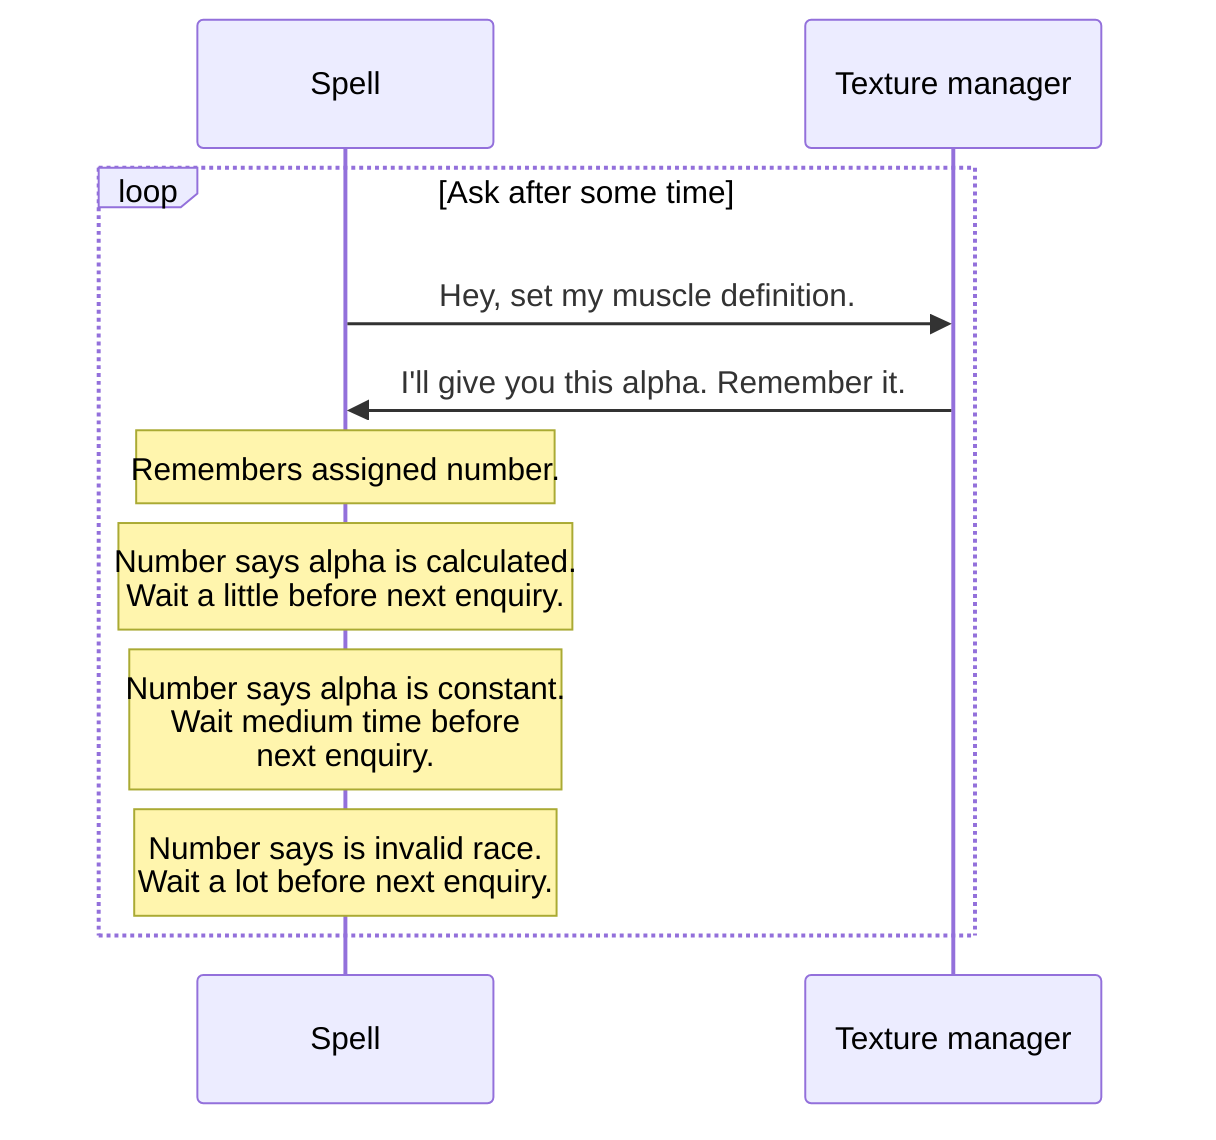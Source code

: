 sequenceDiagram
participant S as Spell
participant T as Texture manager
loop Ask after some time
    S->>T: Hey, set my muscle definition.
    T->>S: I'll give you this alpha. Remember it.
    Note over S: Remembers assigned number.
    Note over S: Number says alpha is calculated.<br>Wait a little before next enquiry.
    Note over S: Number says alpha is constant.<br>Wait medium time before <br>next enquiry.
    Note over S: Number says is invalid race.<br>Wait a lot before next enquiry.
end